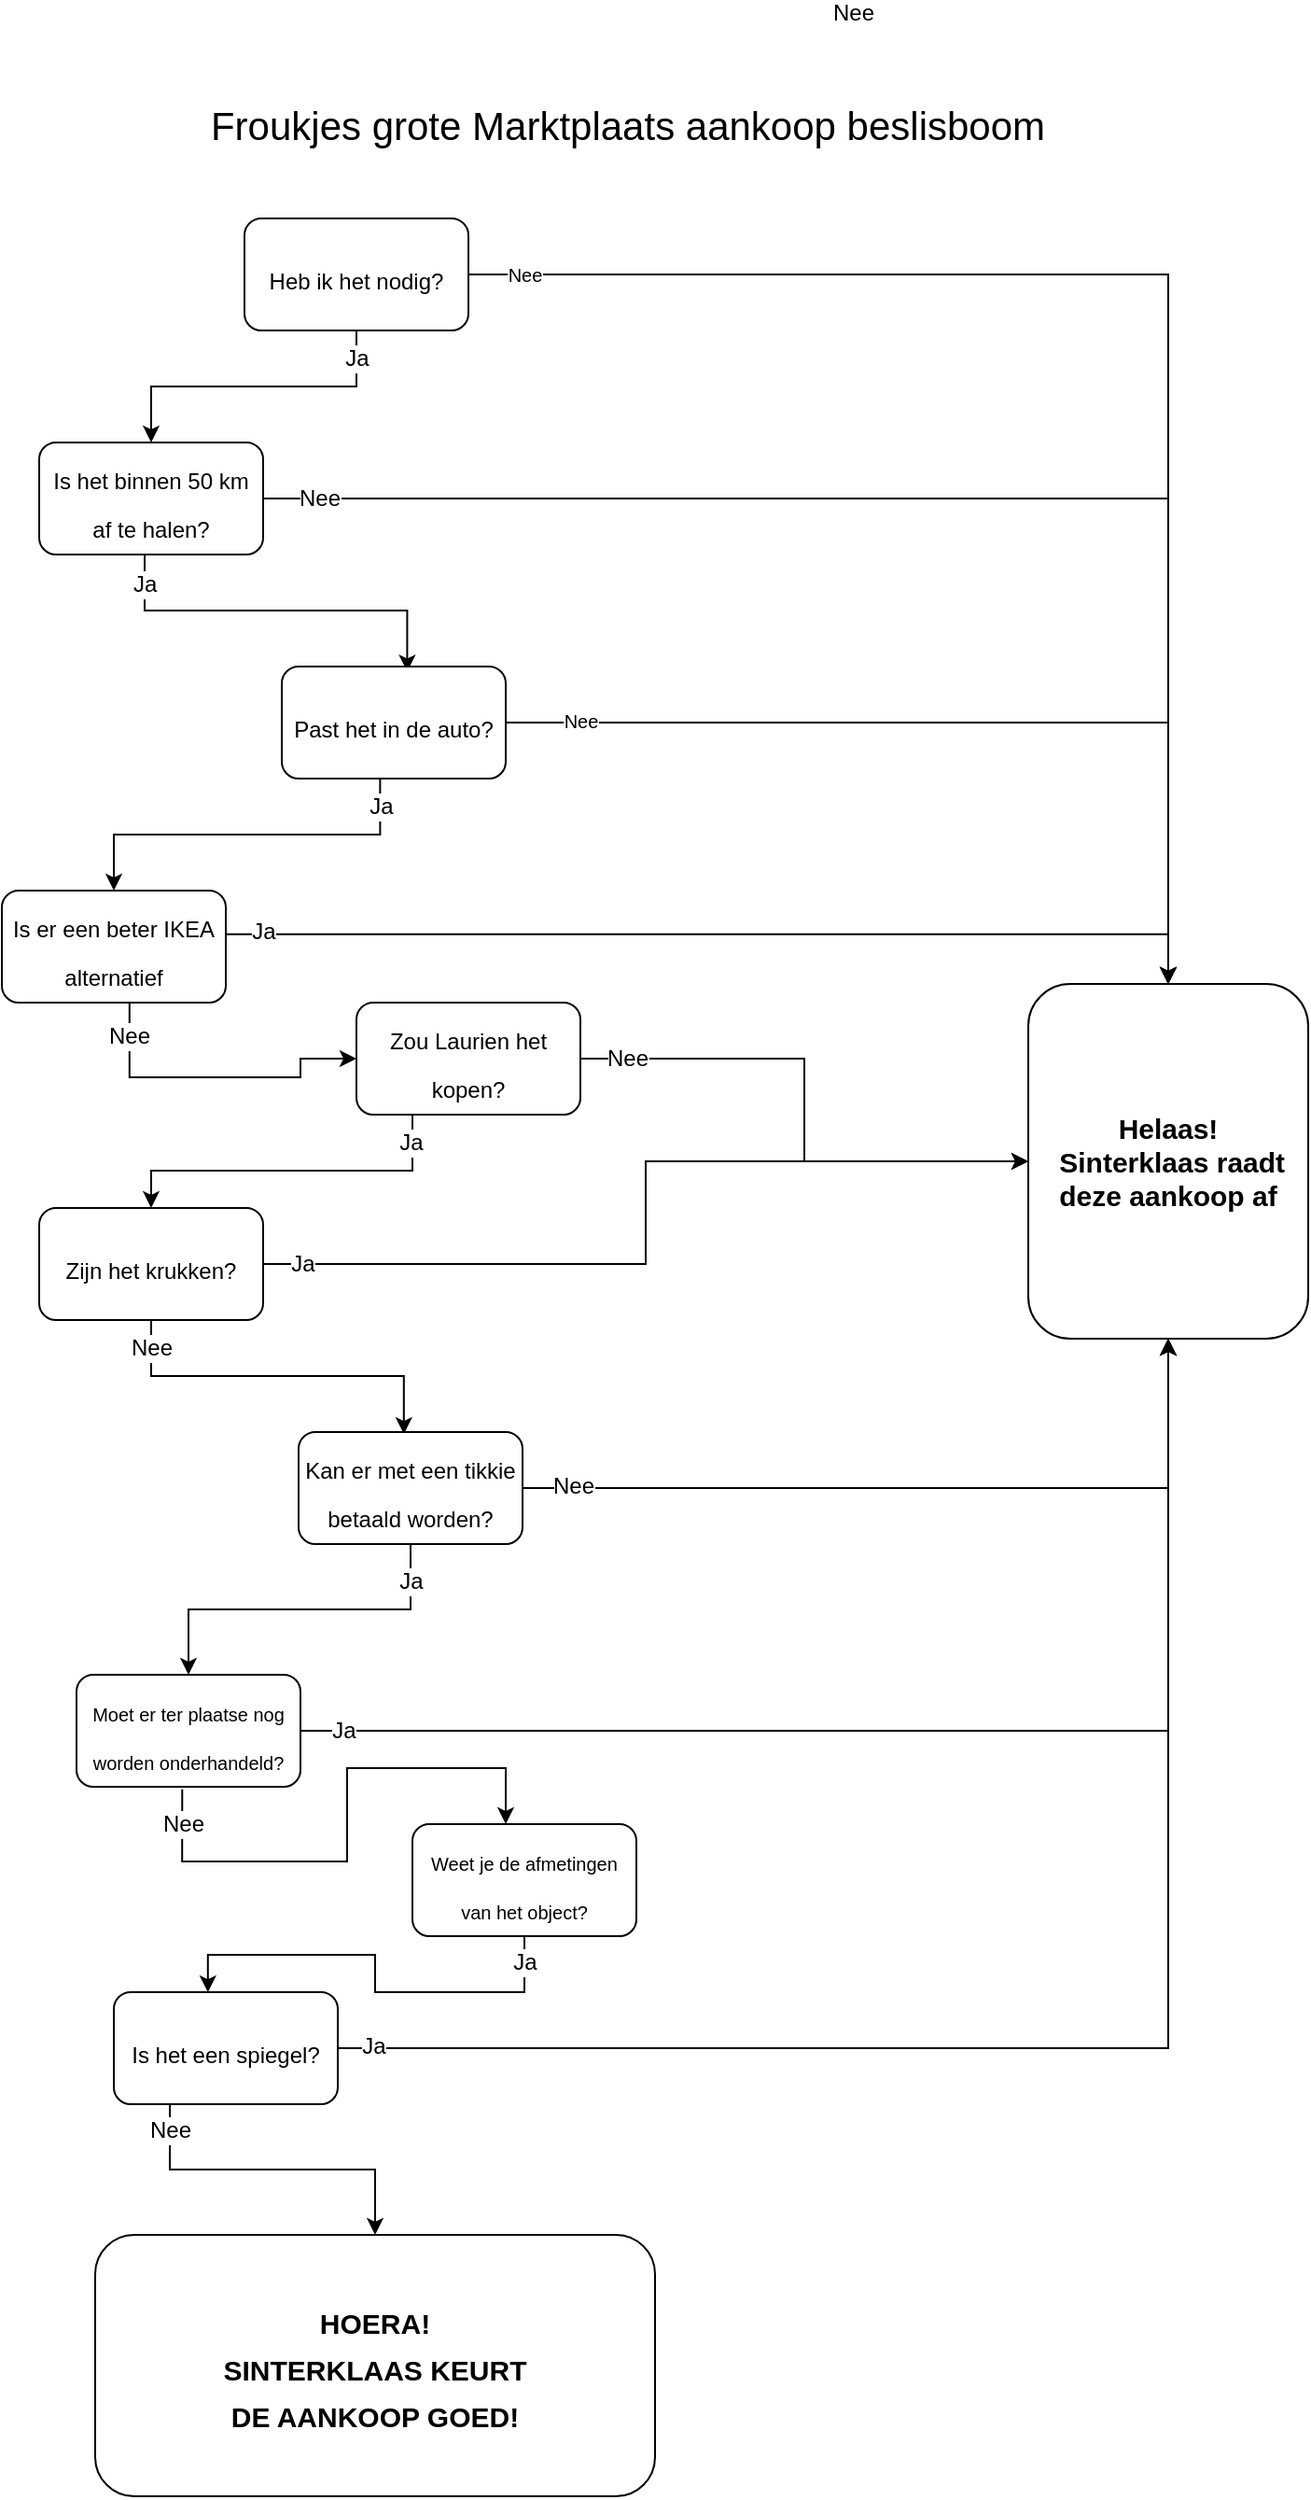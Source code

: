 <mxfile version="20.5.3" type="github">
  <diagram name="Page-1" id="10a91c8b-09ff-31b1-d368-03940ed4cc9e">
    <mxGraphModel dx="2116" dy="1789" grid="1" gridSize="10" guides="1" tooltips="1" connect="1" arrows="1" fold="1" page="1" pageScale="1" pageWidth="1100" pageHeight="850" background="none" math="0" shadow="0">
      <root>
        <mxCell id="0" />
        <mxCell id="1" parent="0" />
        <mxCell id="cbmwsGL8jix4jwU1fs1p-1" value="&lt;font style=&quot;font-size: 21px;&quot;&gt;Froukjes grote Marktplaats aankoop beslisboom&lt;/font&gt;" style="text;html=1;align=center;verticalAlign=middle;resizable=0;points=[];autosize=1;strokeColor=none;fillColor=none;" parent="1" vertex="1">
          <mxGeometry x="310" y="80" width="470" height="40" as="geometry" />
        </mxCell>
        <mxCell id="cbmwsGL8jix4jwU1fs1p-4" style="edgeStyle=orthogonalEdgeStyle;rounded=0;orthogonalLoop=1;jettySize=auto;html=1;exitX=0.5;exitY=1;exitDx=0;exitDy=0;entryX=0.5;entryY=0;entryDx=0;entryDy=0;fontSize=12;" parent="1" source="cbmwsGL8jix4jwU1fs1p-2" target="cbmwsGL8jix4jwU1fs1p-3" edge="1">
          <mxGeometry relative="1" as="geometry" />
        </mxCell>
        <mxCell id="cbmwsGL8jix4jwU1fs1p-5" value="Ja" style="edgeLabel;html=1;align=center;verticalAlign=middle;resizable=0;points=[];fontSize=12;" parent="cbmwsGL8jix4jwU1fs1p-4" vertex="1" connectable="0">
          <mxGeometry x="-0.179" relative="1" as="geometry">
            <mxPoint x="40" y="-15" as="offset" />
          </mxGeometry>
        </mxCell>
        <mxCell id="cbmwsGL8jix4jwU1fs1p-7" style="edgeStyle=orthogonalEdgeStyle;rounded=0;orthogonalLoop=1;jettySize=auto;html=1;entryX=0.5;entryY=0;entryDx=0;entryDy=0;fontSize=12;" parent="1" source="cbmwsGL8jix4jwU1fs1p-2" target="cbmwsGL8jix4jwU1fs1p-6" edge="1">
          <mxGeometry relative="1" as="geometry" />
        </mxCell>
        <mxCell id="cbmwsGL8jix4jwU1fs1p-8" value="Nee" style="edgeLabel;html=1;align=center;verticalAlign=middle;resizable=0;points=[];fontSize=12;" parent="cbmwsGL8jix4jwU1fs1p-7" vertex="1" connectable="0">
          <mxGeometry x="-0.104" y="-2" relative="1" as="geometry">
            <mxPoint x="-132" y="-142" as="offset" />
          </mxGeometry>
        </mxCell>
        <mxCell id="cbmwsGL8jix4jwU1fs1p-43" value="Nee" style="edgeLabel;html=1;align=center;verticalAlign=middle;resizable=0;points=[];fontSize=10;" parent="cbmwsGL8jix4jwU1fs1p-7" vertex="1" connectable="0">
          <mxGeometry x="-0.889" y="-1" relative="1" as="geometry">
            <mxPoint x="-12" y="-1" as="offset" />
          </mxGeometry>
        </mxCell>
        <mxCell id="cbmwsGL8jix4jwU1fs1p-2" value="&lt;font style=&quot;font-size: 12px;&quot;&gt;Heb ik het nodig?&lt;/font&gt;" style="rounded=1;whiteSpace=wrap;html=1;fontSize=21;" parent="1" vertex="1">
          <mxGeometry x="340" y="150" width="120" height="60" as="geometry" />
        </mxCell>
        <mxCell id="cbmwsGL8jix4jwU1fs1p-10" style="edgeStyle=orthogonalEdgeStyle;rounded=0;orthogonalLoop=1;jettySize=auto;html=1;exitX=0.471;exitY=1.008;exitDx=0;exitDy=0;entryX=0.56;entryY=0.045;entryDx=0;entryDy=0;entryPerimeter=0;fontSize=12;exitPerimeter=0;" parent="1" source="cbmwsGL8jix4jwU1fs1p-3" target="cbmwsGL8jix4jwU1fs1p-9" edge="1">
          <mxGeometry relative="1" as="geometry" />
        </mxCell>
        <mxCell id="cbmwsGL8jix4jwU1fs1p-11" value="Ja&amp;nbsp;" style="edgeLabel;html=1;align=center;verticalAlign=middle;resizable=0;points=[];fontSize=12;" parent="cbmwsGL8jix4jwU1fs1p-10" vertex="1" connectable="0">
          <mxGeometry x="-0.394" y="2" relative="1" as="geometry">
            <mxPoint x="-31" y="-12" as="offset" />
          </mxGeometry>
        </mxCell>
        <mxCell id="cbmwsGL8jix4jwU1fs1p-12" style="edgeStyle=orthogonalEdgeStyle;rounded=0;orthogonalLoop=1;jettySize=auto;html=1;exitX=1;exitY=0.5;exitDx=0;exitDy=0;fontSize=12;" parent="1" source="cbmwsGL8jix4jwU1fs1p-3" target="cbmwsGL8jix4jwU1fs1p-6" edge="1">
          <mxGeometry relative="1" as="geometry" />
        </mxCell>
        <mxCell id="cbmwsGL8jix4jwU1fs1p-13" value="Nee" style="edgeLabel;html=1;align=center;verticalAlign=middle;resizable=0;points=[];fontSize=12;" parent="cbmwsGL8jix4jwU1fs1p-12" vertex="1" connectable="0">
          <mxGeometry x="-0.322" y="-3" relative="1" as="geometry">
            <mxPoint x="-223" y="-3" as="offset" />
          </mxGeometry>
        </mxCell>
        <mxCell id="cbmwsGL8jix4jwU1fs1p-3" value="&lt;font style=&quot;font-size: 12px;&quot;&gt;Is het binnen 50 km af te halen?&lt;/font&gt;" style="rounded=1;whiteSpace=wrap;html=1;fontSize=21;" parent="1" vertex="1">
          <mxGeometry x="230" y="270.0" width="120" height="60" as="geometry" />
        </mxCell>
        <mxCell id="cbmwsGL8jix4jwU1fs1p-6" value="&lt;b style=&quot;font-size: 15px;&quot;&gt;Helaas!&lt;br&gt;&amp;nbsp;Sinterklaas raadt deze aankoop af&lt;/b&gt;" style="rounded=1;whiteSpace=wrap;html=1;fontSize=12;" parent="1" vertex="1">
          <mxGeometry x="760" y="560" width="150" height="190" as="geometry" />
        </mxCell>
        <mxCell id="cbmwsGL8jix4jwU1fs1p-15" style="edgeStyle=orthogonalEdgeStyle;rounded=0;orthogonalLoop=1;jettySize=auto;html=1;exitX=0.439;exitY=0.989;exitDx=0;exitDy=0;entryX=0.5;entryY=0;entryDx=0;entryDy=0;fontSize=12;exitPerimeter=0;" parent="1" source="cbmwsGL8jix4jwU1fs1p-9" target="cbmwsGL8jix4jwU1fs1p-14" edge="1">
          <mxGeometry relative="1" as="geometry" />
        </mxCell>
        <mxCell id="cbmwsGL8jix4jwU1fs1p-17" value="Ja" style="edgeLabel;html=1;align=center;verticalAlign=middle;resizable=0;points=[];fontSize=12;" parent="cbmwsGL8jix4jwU1fs1p-15" vertex="1" connectable="0">
          <mxGeometry x="-0.291" y="1" relative="1" as="geometry">
            <mxPoint x="41" y="-16" as="offset" />
          </mxGeometry>
        </mxCell>
        <mxCell id="cbmwsGL8jix4jwU1fs1p-45" style="edgeStyle=orthogonalEdgeStyle;rounded=0;orthogonalLoop=1;jettySize=auto;html=1;exitX=1;exitY=0.5;exitDx=0;exitDy=0;entryX=0.5;entryY=0;entryDx=0;entryDy=0;fontSize=10;" parent="1" source="cbmwsGL8jix4jwU1fs1p-9" target="cbmwsGL8jix4jwU1fs1p-6" edge="1">
          <mxGeometry relative="1" as="geometry" />
        </mxCell>
        <mxCell id="cbmwsGL8jix4jwU1fs1p-46" value="Nee" style="edgeLabel;html=1;align=center;verticalAlign=middle;resizable=0;points=[];fontSize=10;" parent="cbmwsGL8jix4jwU1fs1p-45" vertex="1" connectable="0">
          <mxGeometry x="-0.838" y="1" relative="1" as="geometry">
            <mxPoint as="offset" />
          </mxGeometry>
        </mxCell>
        <mxCell id="cbmwsGL8jix4jwU1fs1p-9" value="&lt;font style=&quot;font-size: 12px;&quot;&gt;Past het in de auto?&lt;/font&gt;" style="rounded=1;whiteSpace=wrap;html=1;fontSize=21;" parent="1" vertex="1">
          <mxGeometry x="360" y="390.0" width="120" height="60" as="geometry" />
        </mxCell>
        <mxCell id="cbmwsGL8jix4jwU1fs1p-20" style="edgeStyle=orthogonalEdgeStyle;rounded=0;orthogonalLoop=1;jettySize=auto;html=1;exitX=0.57;exitY=0.97;exitDx=0;exitDy=0;entryX=0;entryY=0.5;entryDx=0;entryDy=0;fontSize=12;exitPerimeter=0;" parent="1" source="cbmwsGL8jix4jwU1fs1p-14" target="cbmwsGL8jix4jwU1fs1p-19" edge="1">
          <mxGeometry relative="1" as="geometry">
            <Array as="points">
              <mxPoint x="278" y="610" />
              <mxPoint x="370" y="610" />
              <mxPoint x="370" y="600" />
            </Array>
          </mxGeometry>
        </mxCell>
        <mxCell id="cbmwsGL8jix4jwU1fs1p-21" value="Nee" style="edgeLabel;html=1;align=center;verticalAlign=middle;resizable=0;points=[];fontSize=12;" parent="cbmwsGL8jix4jwU1fs1p-20" vertex="1" connectable="0">
          <mxGeometry x="-0.133" y="-3" relative="1" as="geometry">
            <mxPoint x="-34" y="-25" as="offset" />
          </mxGeometry>
        </mxCell>
        <mxCell id="cbmwsGL8jix4jwU1fs1p-22" style="edgeStyle=orthogonalEdgeStyle;rounded=0;orthogonalLoop=1;jettySize=auto;html=1;exitX=0.981;exitY=0.39;exitDx=0;exitDy=0;fontSize=12;exitPerimeter=0;entryX=0.5;entryY=0;entryDx=0;entryDy=0;" parent="1" source="cbmwsGL8jix4jwU1fs1p-14" target="cbmwsGL8jix4jwU1fs1p-6" edge="1">
          <mxGeometry relative="1" as="geometry" />
        </mxCell>
        <mxCell id="cbmwsGL8jix4jwU1fs1p-24" value="Ja" style="edgeLabel;html=1;align=center;verticalAlign=middle;resizable=0;points=[];fontSize=12;" parent="cbmwsGL8jix4jwU1fs1p-22" vertex="1" connectable="0">
          <mxGeometry x="-0.498" y="-4" relative="1" as="geometry">
            <mxPoint x="-112" y="-6" as="offset" />
          </mxGeometry>
        </mxCell>
        <mxCell id="cbmwsGL8jix4jwU1fs1p-14" value="&lt;font style=&quot;font-size: 12px;&quot;&gt;Is er een beter IKEA alternatief&lt;/font&gt;" style="rounded=1;whiteSpace=wrap;html=1;fontSize=21;" parent="1" vertex="1">
          <mxGeometry x="210" y="510.0" width="120" height="60" as="geometry" />
        </mxCell>
        <mxCell id="cbmwsGL8jix4jwU1fs1p-26" style="edgeStyle=orthogonalEdgeStyle;rounded=0;orthogonalLoop=1;jettySize=auto;html=1;exitX=0.25;exitY=1;exitDx=0;exitDy=0;entryX=0.5;entryY=0;entryDx=0;entryDy=0;fontSize=12;" parent="1" source="cbmwsGL8jix4jwU1fs1p-19" target="cbmwsGL8jix4jwU1fs1p-23" edge="1">
          <mxGeometry relative="1" as="geometry">
            <Array as="points">
              <mxPoint x="430" y="660" />
              <mxPoint x="290" y="660" />
            </Array>
          </mxGeometry>
        </mxCell>
        <mxCell id="cbmwsGL8jix4jwU1fs1p-27" value="Ja" style="edgeLabel;html=1;align=center;verticalAlign=middle;resizable=0;points=[];fontSize=12;" parent="cbmwsGL8jix4jwU1fs1p-26" vertex="1" connectable="0">
          <mxGeometry x="-0.295" y="1" relative="1" as="geometry">
            <mxPoint x="36" y="-16" as="offset" />
          </mxGeometry>
        </mxCell>
        <mxCell id="1iGPtm82k_AsOKl7fkwN-10" style="edgeStyle=orthogonalEdgeStyle;rounded=0;orthogonalLoop=1;jettySize=auto;html=1;exitX=1;exitY=0.5;exitDx=0;exitDy=0;fontSize=12;" edge="1" parent="1" source="cbmwsGL8jix4jwU1fs1p-19" target="cbmwsGL8jix4jwU1fs1p-6">
          <mxGeometry relative="1" as="geometry" />
        </mxCell>
        <mxCell id="1iGPtm82k_AsOKl7fkwN-13" value="Nee" style="edgeLabel;html=1;align=center;verticalAlign=middle;resizable=0;points=[];fontSize=12;" vertex="1" connectable="0" parent="1iGPtm82k_AsOKl7fkwN-10">
          <mxGeometry x="-0.833" relative="1" as="geometry">
            <mxPoint as="offset" />
          </mxGeometry>
        </mxCell>
        <mxCell id="cbmwsGL8jix4jwU1fs1p-19" value="&lt;font style=&quot;font-size: 12px;&quot;&gt;Zou Laurien het kopen?&lt;/font&gt;" style="rounded=1;whiteSpace=wrap;html=1;fontSize=21;" parent="1" vertex="1">
          <mxGeometry x="400" y="570" width="120" height="60" as="geometry" />
        </mxCell>
        <mxCell id="cbmwsGL8jix4jwU1fs1p-32" style="edgeStyle=orthogonalEdgeStyle;rounded=0;orthogonalLoop=1;jettySize=auto;html=1;exitX=0.5;exitY=1;exitDx=0;exitDy=0;entryX=0.47;entryY=0.018;entryDx=0;entryDy=0;entryPerimeter=0;fontSize=12;" parent="1" source="cbmwsGL8jix4jwU1fs1p-23" target="cbmwsGL8jix4jwU1fs1p-31" edge="1">
          <mxGeometry relative="1" as="geometry" />
        </mxCell>
        <mxCell id="cbmwsGL8jix4jwU1fs1p-33" value="Nee" style="edgeLabel;html=1;align=center;verticalAlign=middle;resizable=0;points=[];fontSize=12;" parent="cbmwsGL8jix4jwU1fs1p-32" vertex="1" connectable="0">
          <mxGeometry x="-0.331" relative="1" as="geometry">
            <mxPoint x="-36" y="-15" as="offset" />
          </mxGeometry>
        </mxCell>
        <mxCell id="1iGPtm82k_AsOKl7fkwN-11" style="edgeStyle=orthogonalEdgeStyle;rounded=0;orthogonalLoop=1;jettySize=auto;html=1;exitX=1;exitY=0.5;exitDx=0;exitDy=0;entryX=0;entryY=0.5;entryDx=0;entryDy=0;fontSize=12;" edge="1" parent="1" source="cbmwsGL8jix4jwU1fs1p-23" target="cbmwsGL8jix4jwU1fs1p-6">
          <mxGeometry relative="1" as="geometry" />
        </mxCell>
        <mxCell id="1iGPtm82k_AsOKl7fkwN-12" value="Ja" style="edgeLabel;html=1;align=center;verticalAlign=middle;resizable=0;points=[];fontSize=12;" vertex="1" connectable="0" parent="1iGPtm82k_AsOKl7fkwN-11">
          <mxGeometry x="-0.869" relative="1" as="geometry">
            <mxPoint x="-10" as="offset" />
          </mxGeometry>
        </mxCell>
        <mxCell id="cbmwsGL8jix4jwU1fs1p-23" value="&lt;font style=&quot;font-size: 12px;&quot;&gt;Zijn het krukken?&lt;/font&gt;" style="rounded=1;whiteSpace=wrap;html=1;fontSize=21;" parent="1" vertex="1">
          <mxGeometry x="230" y="680" width="120" height="60" as="geometry" />
        </mxCell>
        <mxCell id="cbmwsGL8jix4jwU1fs1p-38" style="edgeStyle=orthogonalEdgeStyle;rounded=0;orthogonalLoop=1;jettySize=auto;html=1;entryX=0.5;entryY=1;entryDx=0;entryDy=0;fontSize=12;" parent="1" source="cbmwsGL8jix4jwU1fs1p-31" target="cbmwsGL8jix4jwU1fs1p-6" edge="1">
          <mxGeometry relative="1" as="geometry" />
        </mxCell>
        <mxCell id="cbmwsGL8jix4jwU1fs1p-39" value="Nee" style="edgeLabel;html=1;align=center;verticalAlign=middle;resizable=0;points=[];fontSize=12;" parent="cbmwsGL8jix4jwU1fs1p-38" vertex="1" connectable="0">
          <mxGeometry x="-0.921" y="-1" relative="1" as="geometry">
            <mxPoint x="10" y="-2" as="offset" />
          </mxGeometry>
        </mxCell>
        <mxCell id="cbmwsGL8jix4jwU1fs1p-41" style="edgeStyle=orthogonalEdgeStyle;rounded=0;orthogonalLoop=1;jettySize=auto;html=1;fontSize=12;" parent="1" source="cbmwsGL8jix4jwU1fs1p-31" target="cbmwsGL8jix4jwU1fs1p-40" edge="1">
          <mxGeometry relative="1" as="geometry" />
        </mxCell>
        <mxCell id="cbmwsGL8jix4jwU1fs1p-52" value="Ja" style="edgeLabel;html=1;align=center;verticalAlign=middle;resizable=0;points=[];fontSize=12;" parent="cbmwsGL8jix4jwU1fs1p-41" vertex="1" connectable="0">
          <mxGeometry x="-0.216" y="-1" relative="1" as="geometry">
            <mxPoint x="39" y="-14" as="offset" />
          </mxGeometry>
        </mxCell>
        <mxCell id="cbmwsGL8jix4jwU1fs1p-31" value="&lt;font style=&quot;font-size: 12px;&quot;&gt;Kan er met een tikkie betaald worden?&lt;/font&gt;" style="rounded=1;whiteSpace=wrap;html=1;fontSize=21;" parent="1" vertex="1">
          <mxGeometry x="369" y="800" width="120" height="60" as="geometry" />
        </mxCell>
        <mxCell id="1iGPtm82k_AsOKl7fkwN-2" style="edgeStyle=orthogonalEdgeStyle;rounded=0;orthogonalLoop=1;jettySize=auto;html=1;fontSize=12;exitX=0.472;exitY=1.023;exitDx=0;exitDy=0;exitPerimeter=0;" edge="1" parent="1" source="cbmwsGL8jix4jwU1fs1p-40" target="1iGPtm82k_AsOKl7fkwN-1">
          <mxGeometry relative="1" as="geometry">
            <Array as="points">
              <mxPoint x="307" y="1030" />
              <mxPoint x="395" y="1030" />
              <mxPoint x="395" y="980" />
              <mxPoint x="480" y="980" />
            </Array>
          </mxGeometry>
        </mxCell>
        <mxCell id="1iGPtm82k_AsOKl7fkwN-3" value="Nee" style="edgeLabel;html=1;align=center;verticalAlign=middle;resizable=0;points=[];fontSize=12;" vertex="1" connectable="0" parent="1iGPtm82k_AsOKl7fkwN-2">
          <mxGeometry x="-0.588" y="-1" relative="1" as="geometry">
            <mxPoint x="-21" y="-21" as="offset" />
          </mxGeometry>
        </mxCell>
        <mxCell id="1iGPtm82k_AsOKl7fkwN-8" style="edgeStyle=orthogonalEdgeStyle;rounded=0;orthogonalLoop=1;jettySize=auto;html=1;exitX=1;exitY=0.5;exitDx=0;exitDy=0;entryX=0.5;entryY=1;entryDx=0;entryDy=0;fontSize=12;" edge="1" parent="1" source="cbmwsGL8jix4jwU1fs1p-40" target="cbmwsGL8jix4jwU1fs1p-6">
          <mxGeometry relative="1" as="geometry" />
        </mxCell>
        <mxCell id="1iGPtm82k_AsOKl7fkwN-9" value="Ja" style="edgeLabel;html=1;align=center;verticalAlign=middle;resizable=0;points=[];fontSize=12;" vertex="1" connectable="0" parent="1iGPtm82k_AsOKl7fkwN-8">
          <mxGeometry x="-0.883" y="4" relative="1" as="geometry">
            <mxPoint x="-17" y="4" as="offset" />
          </mxGeometry>
        </mxCell>
        <mxCell id="cbmwsGL8jix4jwU1fs1p-40" value="&lt;font style=&quot;font-size: 10px;&quot;&gt;Moet er ter plaatse nog worden onderhandeld?&lt;/font&gt;" style="rounded=1;whiteSpace=wrap;html=1;fontSize=21;" parent="1" vertex="1">
          <mxGeometry x="250" y="930" width="120" height="60" as="geometry" />
        </mxCell>
        <mxCell id="cbmwsGL8jix4jwU1fs1p-50" style="edgeStyle=orthogonalEdgeStyle;rounded=0;orthogonalLoop=1;jettySize=auto;html=1;fontSize=15;" parent="1" source="cbmwsGL8jix4jwU1fs1p-48" target="cbmwsGL8jix4jwU1fs1p-6" edge="1">
          <mxGeometry relative="1" as="geometry" />
        </mxCell>
        <mxCell id="cbmwsGL8jix4jwU1fs1p-51" value="Ja" style="edgeLabel;html=1;align=center;verticalAlign=middle;resizable=0;points=[];fontSize=12;" parent="cbmwsGL8jix4jwU1fs1p-50" vertex="1" connectable="0">
          <mxGeometry x="-0.937" y="1" relative="1" as="geometry">
            <mxPoint x="-7" as="offset" />
          </mxGeometry>
        </mxCell>
        <mxCell id="cbmwsGL8jix4jwU1fs1p-54" style="edgeStyle=orthogonalEdgeStyle;rounded=0;orthogonalLoop=1;jettySize=auto;html=1;exitX=0.25;exitY=1;exitDx=0;exitDy=0;entryX=0.5;entryY=0;entryDx=0;entryDy=0;fontSize=12;" parent="1" source="cbmwsGL8jix4jwU1fs1p-48" target="cbmwsGL8jix4jwU1fs1p-53" edge="1">
          <mxGeometry relative="1" as="geometry" />
        </mxCell>
        <mxCell id="cbmwsGL8jix4jwU1fs1p-55" value="Nee" style="edgeLabel;html=1;align=center;verticalAlign=middle;resizable=0;points=[];fontSize=12;" parent="cbmwsGL8jix4jwU1fs1p-54" vertex="1" connectable="0">
          <mxGeometry x="-0.731" relative="1" as="geometry">
            <mxPoint y="-10" as="offset" />
          </mxGeometry>
        </mxCell>
        <mxCell id="cbmwsGL8jix4jwU1fs1p-48" value="&lt;font style=&quot;font-size: 12px;&quot;&gt;Is het een spiegel?&lt;/font&gt;" style="rounded=1;whiteSpace=wrap;html=1;fontSize=21;" parent="1" vertex="1">
          <mxGeometry x="270" y="1100" width="120" height="60" as="geometry" />
        </mxCell>
        <mxCell id="cbmwsGL8jix4jwU1fs1p-53" value="&lt;span style=&quot;font-size: 15px;&quot;&gt;&lt;b&gt;HOERA! &lt;br&gt;SINTERKLAAS KEURT &lt;br&gt;DE AANKOOP GOED!&lt;/b&gt;&lt;br&gt;&lt;/span&gt;" style="rounded=1;whiteSpace=wrap;html=1;fontSize=21;" parent="1" vertex="1">
          <mxGeometry x="260" y="1230" width="300" height="140" as="geometry" />
        </mxCell>
        <mxCell id="1iGPtm82k_AsOKl7fkwN-14" style="edgeStyle=orthogonalEdgeStyle;rounded=0;orthogonalLoop=1;jettySize=auto;html=1;exitX=0.5;exitY=1;exitDx=0;exitDy=0;entryX=0.42;entryY=0.001;entryDx=0;entryDy=0;entryPerimeter=0;fontSize=12;" edge="1" parent="1" source="1iGPtm82k_AsOKl7fkwN-1" target="cbmwsGL8jix4jwU1fs1p-48">
          <mxGeometry relative="1" as="geometry">
            <Array as="points">
              <mxPoint x="490" y="1100" />
              <mxPoint x="410" y="1100" />
              <mxPoint x="410" y="1080" />
              <mxPoint x="320" y="1080" />
            </Array>
          </mxGeometry>
        </mxCell>
        <mxCell id="1iGPtm82k_AsOKl7fkwN-15" value="Ja" style="edgeLabel;html=1;align=center;verticalAlign=middle;resizable=0;points=[];fontSize=12;" vertex="1" connectable="0" parent="1iGPtm82k_AsOKl7fkwN-14">
          <mxGeometry x="-0.759" y="-2" relative="1" as="geometry">
            <mxPoint x="2" y="-15" as="offset" />
          </mxGeometry>
        </mxCell>
        <mxCell id="1iGPtm82k_AsOKl7fkwN-1" value="&lt;font style=&quot;font-size: 10px;&quot;&gt;Weet je de afmetingen van het object?&lt;/font&gt;" style="rounded=1;whiteSpace=wrap;html=1;fontSize=21;" vertex="1" parent="1">
          <mxGeometry x="430" y="1010" width="120" height="60" as="geometry" />
        </mxCell>
      </root>
    </mxGraphModel>
  </diagram>
</mxfile>
